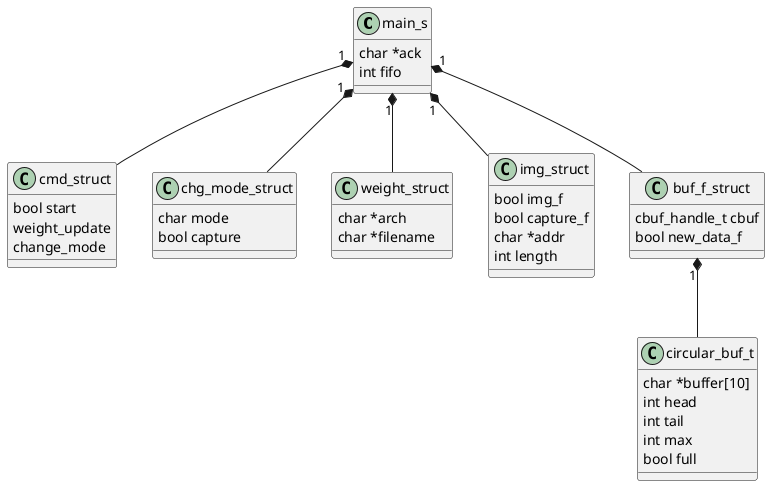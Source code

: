 @startuml Communication_structures

class main_s
class cmd_struct
class chg_mode_struct
class weight_struct
class img_struct
class buf_f_struct
class circular_buf_t

main_s : char *ack
main_s : int fifo

cmd_struct : bool start
cmd_struct : weight_update
cmd_struct : change_mode

chg_mode_struct : char mode
chg_mode_struct : bool capture

weight_struct : char *arch
weight_struct : char *filename

img_struct : bool img_f
img_struct : bool capture_f
img_struct : char *addr
img_struct : int length

buf_f_struct : cbuf_handle_t cbuf
buf_f_struct : bool new_data_f

circular_buf_t : char *buffer[10]
circular_buf_t : int head
circular_buf_t : int tail
circular_buf_t : int max
circular_buf_t : bool full

main_s "1" *-- cmd_struct
main_s "1" *-- chg_mode_struct
main_s "1" *-- weight_struct
main_s "1" *-- img_struct
main_s "1" *-- buf_f_struct
buf_f_struct "1" *-- circular_buf_t

@enduml 


@startuml thr_tcp_rcv

start 
while (thr_tcp_rcv)
    :decodeTC;
    switch (TC)
    case (10) 
    : chg_mode = true \n mode = 0;
    case (11)
    : chg_mode = true \n mode = 1;
    case (12)
    : chg_mode = true \n mode = 2;
    case (20) 
    : capture = false \n chg_mode = false;
    case (21) 
    : if (chg_mode == 1)
        capture = true 
        change_mode = true;
endswitch
:interpreteur;
switch (main_s)
    case (mode manuel) 
    : ack "mode manuel";
    case (mode auto)
    : ack "mode auto" + ./demo.sh;
    case (mode vidéo)
    : ack "mode vidéo";
    case (capture)
    : ack "capture" + \n déclenchement capture;
endswitch
endwhile
stop
@enduml

@startuml thr_tcp_send

start
while (thr_tcp_send)
    if (new string) then (<color:blue>true)
        : send(main_s->ack);
    else (<color:red>false)
    endif
    if (new_auto_img) then (<color:blue>true)
        :img = imgEncodedTM(temp.bmp);
        :send(img);
    else (<color:red>false)
    endif
    if (new_manual_img) then (<color:blue>true)
        :img = imgEncodedTM(temp.bmp);
        :send(img);
    else (<color:red>false)
    endif
endwhile 
stop
@enduml


@startuml tcp_server
skinparam ConditionEndStyle InsideDiamond
start
:init structs;
:init socket;
:open socket;
:wait for connection;
#palegreen:establish connection;
while (while(1))
    fork
        :thr_tcp_rcv;
    fork again
        :thr_tcp_send;
    fork again
        :thr_pipe;
    endfork
endwhile
stop
@enduml

